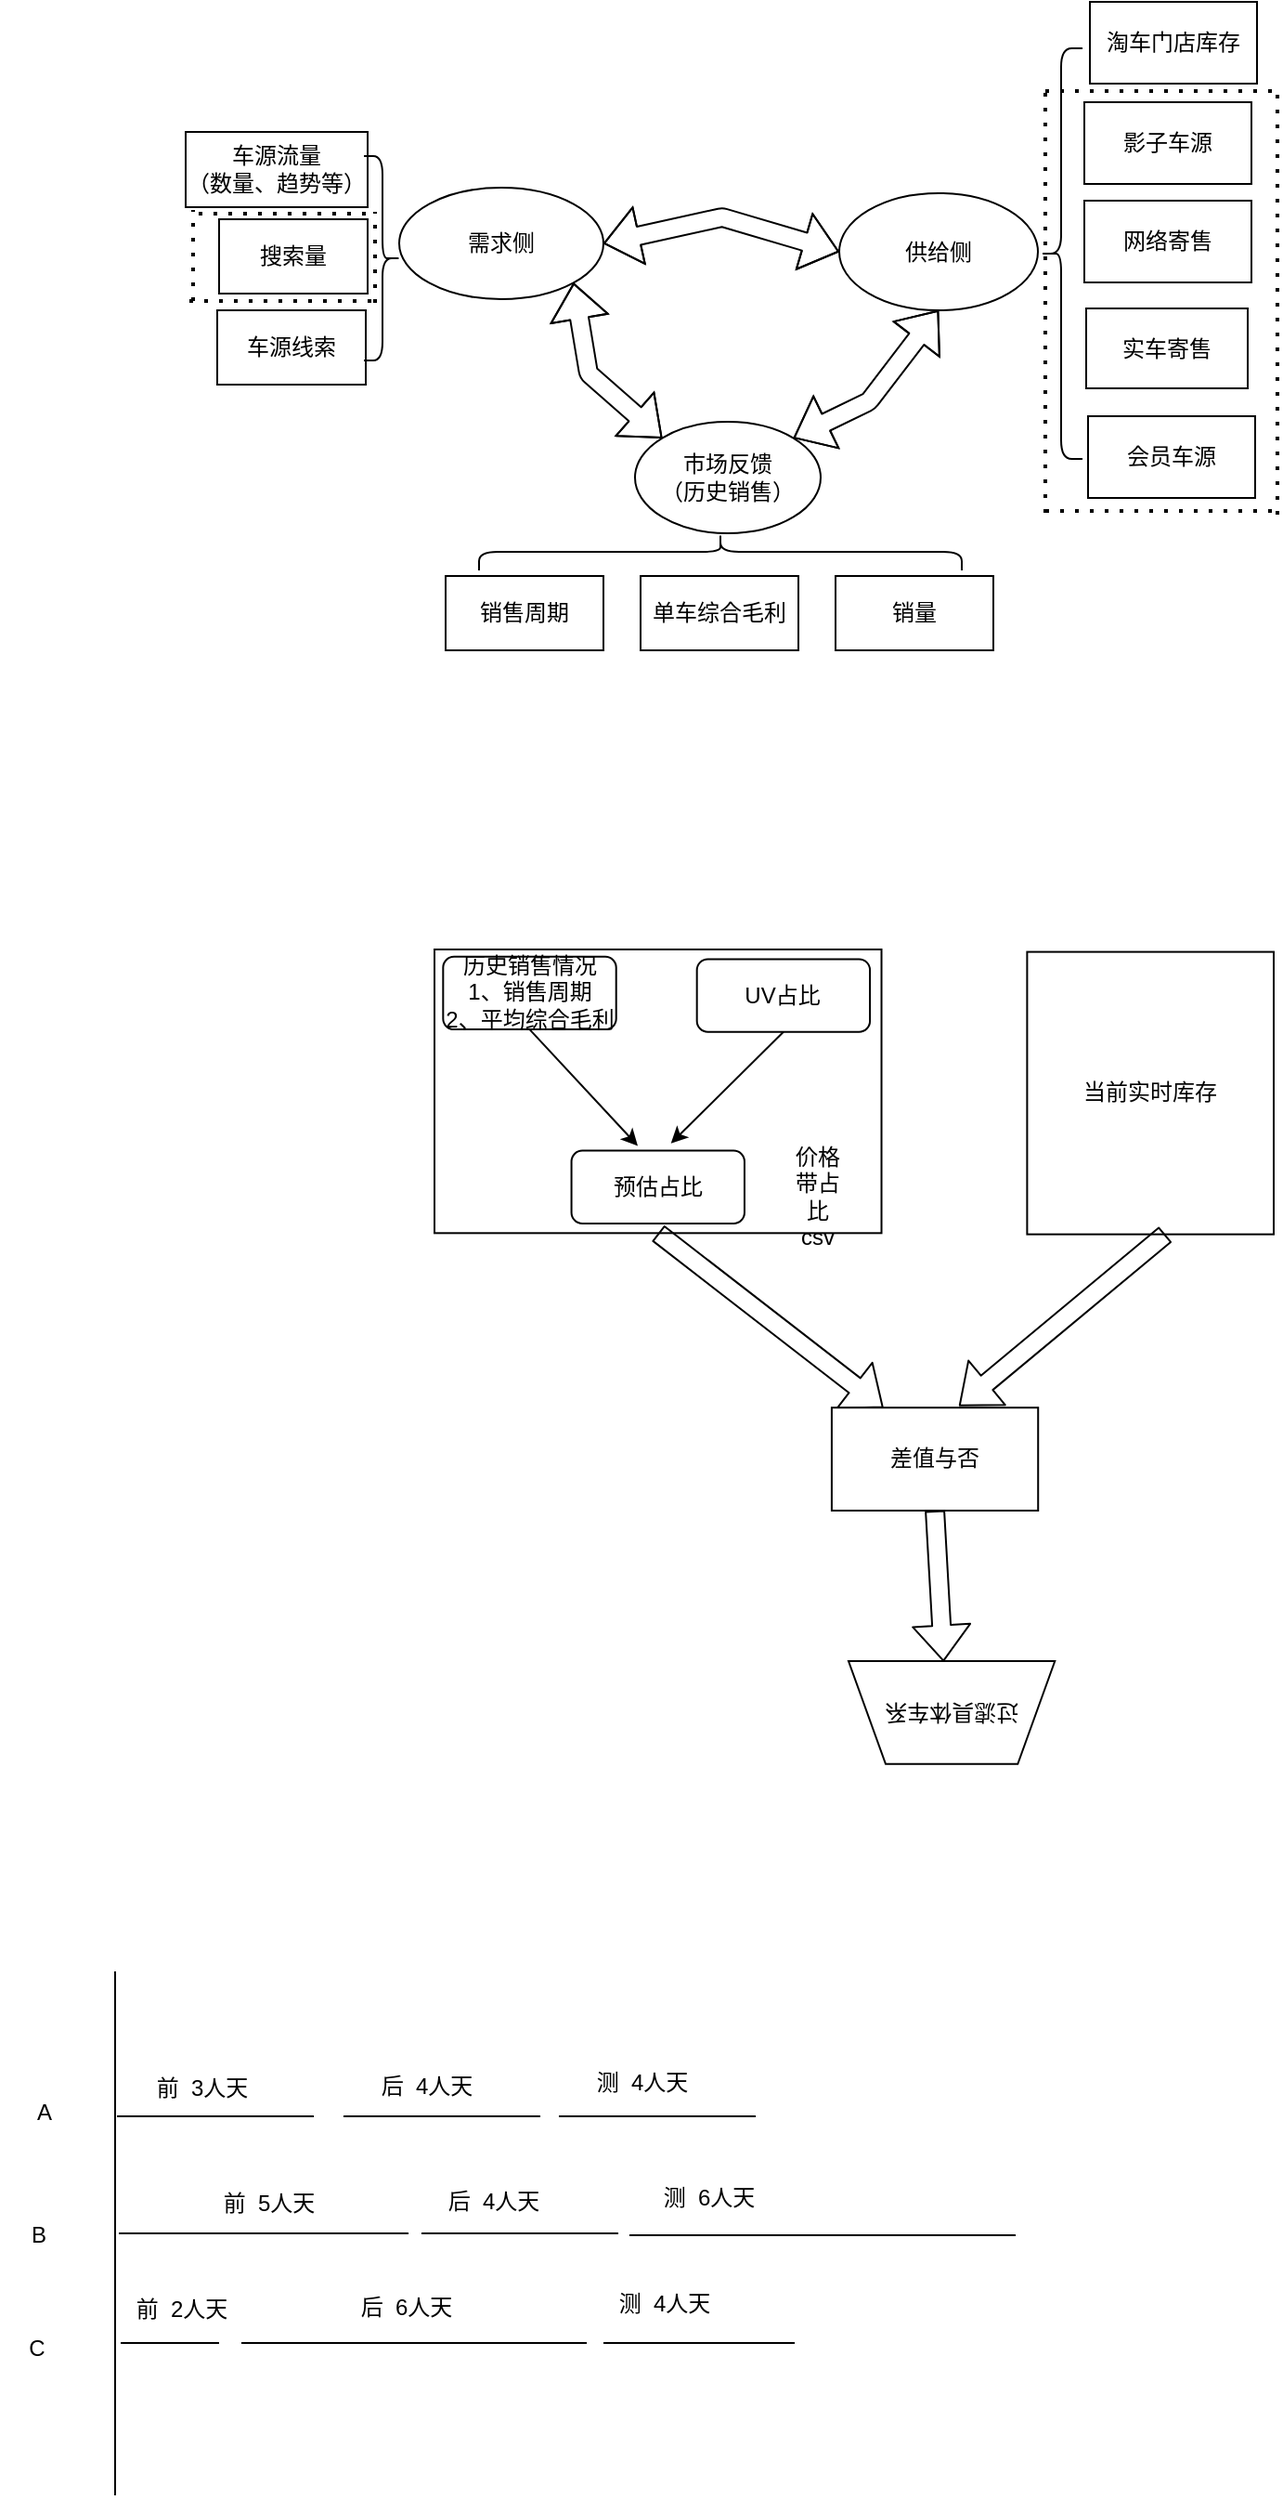<mxfile version="14.5.1" type="github">
  <diagram id="h2JnVIzkqxwsIQfDxEsc" name="Page-1">
    <mxGraphModel dx="806" dy="490" grid="0" gridSize="10" guides="0" tooltips="1" connect="1" arrows="1" fold="1" page="1" pageScale="2" pageWidth="827" pageHeight="1169" math="0" shadow="0">
      <root>
        <mxCell id="0" />
        <mxCell id="1" parent="0" />
        <mxCell id="4rzljkEA9-k4ee4jPkZl-1" value="需求侧" style="ellipse;whiteSpace=wrap;html=1;" parent="1" vertex="1">
          <mxGeometry x="324" y="259" width="110" height="60" as="geometry" />
        </mxCell>
        <mxCell id="4rzljkEA9-k4ee4jPkZl-2" value="市场反馈&lt;br&gt;（历史销售）" style="ellipse;whiteSpace=wrap;html=1;" parent="1" vertex="1">
          <mxGeometry x="451" y="385" width="100" height="60" as="geometry" />
        </mxCell>
        <mxCell id="4rzljkEA9-k4ee4jPkZl-3" value="车源线索" style="rounded=0;whiteSpace=wrap;html=1;" parent="1" vertex="1">
          <mxGeometry x="226" y="325" width="80" height="40" as="geometry" />
        </mxCell>
        <mxCell id="4rzljkEA9-k4ee4jPkZl-4" value="车源流量&lt;br&gt;（数量、趋势等）" style="rounded=0;whiteSpace=wrap;html=1;" parent="1" vertex="1">
          <mxGeometry x="209" y="229" width="98" height="40.5" as="geometry" />
        </mxCell>
        <mxCell id="4rzljkEA9-k4ee4jPkZl-9" value="销量" style="rounded=0;whiteSpace=wrap;html=1;" parent="1" vertex="1">
          <mxGeometry x="559" y="468" width="85" height="40" as="geometry" />
        </mxCell>
        <mxCell id="4rzljkEA9-k4ee4jPkZl-10" value="单车综合毛利" style="rounded=0;whiteSpace=wrap;html=1;" parent="1" vertex="1">
          <mxGeometry x="454" y="468" width="85" height="40" as="geometry" />
        </mxCell>
        <mxCell id="4rzljkEA9-k4ee4jPkZl-11" value="销售周期" style="rounded=0;whiteSpace=wrap;html=1;" parent="1" vertex="1">
          <mxGeometry x="349" y="468" width="85" height="40" as="geometry" />
        </mxCell>
        <mxCell id="DKgyzTSYNXg1ywMiP4eZ-1" value="供给侧" style="ellipse;whiteSpace=wrap;html=1;" parent="1" vertex="1">
          <mxGeometry x="561" y="262" width="107" height="63" as="geometry" />
        </mxCell>
        <mxCell id="DKgyzTSYNXg1ywMiP4eZ-2" value="淘车门店库存" style="rounded=0;whiteSpace=wrap;html=1;" parent="1" vertex="1">
          <mxGeometry x="696" y="159" width="90" height="44" as="geometry" />
        </mxCell>
        <mxCell id="DKgyzTSYNXg1ywMiP4eZ-3" value="会员车源" style="rounded=0;whiteSpace=wrap;html=1;" parent="1" vertex="1">
          <mxGeometry x="695" y="382" width="90" height="44" as="geometry" />
        </mxCell>
        <mxCell id="DKgyzTSYNXg1ywMiP4eZ-4" value="影子车源" style="rounded=0;whiteSpace=wrap;html=1;" parent="1" vertex="1">
          <mxGeometry x="693" y="213" width="90" height="44" as="geometry" />
        </mxCell>
        <mxCell id="DKgyzTSYNXg1ywMiP4eZ-8" value="网络寄售" style="rounded=0;whiteSpace=wrap;html=1;" parent="1" vertex="1">
          <mxGeometry x="693" y="266" width="90" height="44" as="geometry" />
        </mxCell>
        <mxCell id="DKgyzTSYNXg1ywMiP4eZ-18" value="实车寄售" style="rounded=0;whiteSpace=wrap;html=1;" parent="1" vertex="1">
          <mxGeometry x="694" y="324" width="87" height="43" as="geometry" />
        </mxCell>
        <mxCell id="DKgyzTSYNXg1ywMiP4eZ-25" value="" style="shape=flexArrow;endArrow=classic;startArrow=classic;html=1;entryX=0;entryY=0.5;entryDx=0;entryDy=0;exitX=1;exitY=0.5;exitDx=0;exitDy=0;" parent="1" source="4rzljkEA9-k4ee4jPkZl-1" target="DKgyzTSYNXg1ywMiP4eZ-1" edge="1">
          <mxGeometry width="50" height="50" relative="1" as="geometry">
            <mxPoint x="399" y="286" as="sourcePoint" />
            <mxPoint x="476.5" y="242" as="targetPoint" />
            <Array as="points">
              <mxPoint x="498" y="275" />
            </Array>
          </mxGeometry>
        </mxCell>
        <mxCell id="DKgyzTSYNXg1ywMiP4eZ-28" value="" style="shape=flexArrow;endArrow=classic;startArrow=classic;html=1;entryX=0;entryY=0;entryDx=0;entryDy=0;exitX=1;exitY=1;exitDx=0;exitDy=0;" parent="1" source="4rzljkEA9-k4ee4jPkZl-1" target="4rzljkEA9-k4ee4jPkZl-2" edge="1">
          <mxGeometry width="50" height="50" relative="1" as="geometry">
            <mxPoint x="444" y="299" as="sourcePoint" />
            <mxPoint x="571" y="301" as="targetPoint" />
            <Array as="points">
              <mxPoint x="426" y="359" />
            </Array>
          </mxGeometry>
        </mxCell>
        <mxCell id="DKgyzTSYNXg1ywMiP4eZ-29" value="" style="shape=flexArrow;endArrow=classic;startArrow=classic;html=1;entryX=0.5;entryY=1;entryDx=0;entryDy=0;exitX=1;exitY=0;exitDx=0;exitDy=0;" parent="1" source="4rzljkEA9-k4ee4jPkZl-2" target="DKgyzTSYNXg1ywMiP4eZ-1" edge="1">
          <mxGeometry width="50" height="50" relative="1" as="geometry">
            <mxPoint x="454" y="309" as="sourcePoint" />
            <mxPoint x="581" y="311" as="targetPoint" />
            <Array as="points">
              <mxPoint x="577" y="374" />
            </Array>
          </mxGeometry>
        </mxCell>
        <mxCell id="DKgyzTSYNXg1ywMiP4eZ-30" value="" style="shape=curlyBracket;whiteSpace=wrap;html=1;rounded=1;rotation=90;" parent="1" vertex="1">
          <mxGeometry x="487" y="325" width="20" height="260" as="geometry" />
        </mxCell>
        <mxCell id="DKgyzTSYNXg1ywMiP4eZ-31" value="" style="shape=curlyBracket;whiteSpace=wrap;html=1;rounded=1;" parent="1" vertex="1">
          <mxGeometry x="669" y="184" width="23" height="221" as="geometry" />
        </mxCell>
        <mxCell id="DKgyzTSYNXg1ywMiP4eZ-32" value="" style="shape=curlyBracket;whiteSpace=wrap;html=1;rounded=1;rotation=-180;" parent="1" vertex="1">
          <mxGeometry x="305" y="242" width="20" height="110" as="geometry" />
        </mxCell>
        <mxCell id="qvE1DPQwKhjnJPEe9cQu-2" value="" style="endArrow=none;dashed=1;html=1;dashPattern=1 3;strokeWidth=2;" parent="1" edge="1">
          <mxGeometry width="50" height="50" relative="1" as="geometry">
            <mxPoint x="672" y="434" as="sourcePoint" />
            <mxPoint x="672" y="205" as="targetPoint" />
          </mxGeometry>
        </mxCell>
        <mxCell id="qvE1DPQwKhjnJPEe9cQu-3" value="" style="endArrow=none;dashed=1;html=1;dashPattern=1 3;strokeWidth=2;" parent="1" edge="1">
          <mxGeometry width="50" height="50" relative="1" as="geometry">
            <mxPoint x="672" y="433" as="sourcePoint" />
            <mxPoint x="797" y="433" as="targetPoint" />
          </mxGeometry>
        </mxCell>
        <mxCell id="qvE1DPQwKhjnJPEe9cQu-4" value="" style="endArrow=none;dashed=1;html=1;dashPattern=1 3;strokeWidth=2;" parent="1" edge="1">
          <mxGeometry width="50" height="50" relative="1" as="geometry">
            <mxPoint x="797" y="435" as="sourcePoint" />
            <mxPoint x="797" y="206" as="targetPoint" />
          </mxGeometry>
        </mxCell>
        <mxCell id="qvE1DPQwKhjnJPEe9cQu-6" value="" style="endArrow=none;dashed=1;html=1;dashPattern=1 3;strokeWidth=2;" parent="1" edge="1">
          <mxGeometry width="50" height="50" relative="1" as="geometry">
            <mxPoint x="672" y="207" as="sourcePoint" />
            <mxPoint x="797" y="207" as="targetPoint" />
          </mxGeometry>
        </mxCell>
        <mxCell id="YF1DhfX-Kx2zVQ6WggtQ-1" value="搜索量" style="rounded=0;whiteSpace=wrap;html=1;" parent="1" vertex="1">
          <mxGeometry x="227" y="276" width="80" height="40" as="geometry" />
        </mxCell>
        <mxCell id="YF1DhfX-Kx2zVQ6WggtQ-2" value="" style="endArrow=none;dashed=1;html=1;dashPattern=1 3;strokeWidth=2;" parent="1" edge="1">
          <mxGeometry width="50" height="50" relative="1" as="geometry">
            <mxPoint x="213" y="320" as="sourcePoint" />
            <mxPoint x="213" y="271" as="targetPoint" />
          </mxGeometry>
        </mxCell>
        <mxCell id="YF1DhfX-Kx2zVQ6WggtQ-3" value="" style="endArrow=none;dashed=1;html=1;dashPattern=1 3;strokeWidth=2;" parent="1" edge="1">
          <mxGeometry width="50" height="50" relative="1" as="geometry">
            <mxPoint x="216" y="273" as="sourcePoint" />
            <mxPoint x="312" y="273" as="targetPoint" />
          </mxGeometry>
        </mxCell>
        <mxCell id="YF1DhfX-Kx2zVQ6WggtQ-4" value="" style="endArrow=none;dashed=1;html=1;dashPattern=1 3;strokeWidth=2;" parent="1" edge="1">
          <mxGeometry width="50" height="50" relative="1" as="geometry">
            <mxPoint x="309" y="320" as="sourcePoint" />
            <mxPoint x="211" y="320" as="targetPoint" />
          </mxGeometry>
        </mxCell>
        <mxCell id="YF1DhfX-Kx2zVQ6WggtQ-5" value="" style="endArrow=none;dashed=1;html=1;dashPattern=1 3;strokeWidth=2;" parent="1" edge="1">
          <mxGeometry width="50" height="50" relative="1" as="geometry">
            <mxPoint x="311" y="321" as="sourcePoint" />
            <mxPoint x="311" y="272" as="targetPoint" />
          </mxGeometry>
        </mxCell>
        <mxCell id="kHVffpVzSkyTYF5VaRNM-18" value="" style="group" parent="1" vertex="1" connectable="0">
          <mxGeometry x="343" y="669" width="452" height="435" as="geometry" />
        </mxCell>
        <mxCell id="kHVffpVzSkyTYF5VaRNM-12" value="" style="group" parent="kHVffpVzSkyTYF5VaRNM-18" vertex="1" connectable="0">
          <mxGeometry width="452" height="153.312" as="geometry" />
        </mxCell>
        <mxCell id="kHVffpVzSkyTYF5VaRNM-7" value="" style="rounded=0;whiteSpace=wrap;html=1;" parent="kHVffpVzSkyTYF5VaRNM-12" vertex="1">
          <mxGeometry width="240.756" height="152.66" as="geometry" />
        </mxCell>
        <mxCell id="kHVffpVzSkyTYF5VaRNM-1" value="历史销售情况&lt;br&gt;1、销售周期&lt;br&gt;2、平均综合毛利" style="rounded=1;whiteSpace=wrap;html=1;" parent="kHVffpVzSkyTYF5VaRNM-12" vertex="1">
          <mxGeometry x="4.66" y="3.914" width="93.196" height="39.144" as="geometry" />
        </mxCell>
        <mxCell id="kHVffpVzSkyTYF5VaRNM-2" value="UV占比&lt;br&gt;" style="rounded=1;whiteSpace=wrap;html=1;" parent="kHVffpVzSkyTYF5VaRNM-12" vertex="1">
          <mxGeometry x="141.347" y="5.219" width="93.196" height="39.144" as="geometry" />
        </mxCell>
        <mxCell id="kHVffpVzSkyTYF5VaRNM-3" value="" style="endArrow=classic;html=1;exitX=0.5;exitY=1;exitDx=0;exitDy=0;" parent="kHVffpVzSkyTYF5VaRNM-12" source="kHVffpVzSkyTYF5VaRNM-1" edge="1">
          <mxGeometry width="50" height="50" relative="1" as="geometry">
            <mxPoint x="52.811" y="103.73" as="sourcePoint" />
            <mxPoint x="109.505" y="105.687" as="targetPoint" />
          </mxGeometry>
        </mxCell>
        <mxCell id="kHVffpVzSkyTYF5VaRNM-4" value="" style="endArrow=classic;html=1;exitX=0.5;exitY=1;exitDx=0;exitDy=0;" parent="kHVffpVzSkyTYF5VaRNM-12" source="kHVffpVzSkyTYF5VaRNM-2" edge="1">
          <mxGeometry width="50" height="50" relative="1" as="geometry">
            <mxPoint x="60.577" y="110.254" as="sourcePoint" />
            <mxPoint x="127.368" y="104.383" as="targetPoint" />
          </mxGeometry>
        </mxCell>
        <mxCell id="kHVffpVzSkyTYF5VaRNM-5" value="预估占比" style="rounded=1;whiteSpace=wrap;html=1;" parent="kHVffpVzSkyTYF5VaRNM-12" vertex="1">
          <mxGeometry x="73.78" y="108.297" width="93.196" height="39.144" as="geometry" />
        </mxCell>
        <mxCell id="kHVffpVzSkyTYF5VaRNM-8" value="价格带占比csv" style="text;html=1;strokeColor=none;fillColor=none;align=center;verticalAlign=middle;whiteSpace=wrap;rounded=0;" parent="kHVffpVzSkyTYF5VaRNM-12" vertex="1">
          <mxGeometry x="191.052" y="126.564" width="31.065" height="13.048" as="geometry" />
        </mxCell>
        <mxCell id="kHVffpVzSkyTYF5VaRNM-9" value="当前实时库存" style="rounded=0;whiteSpace=wrap;html=1;" parent="kHVffpVzSkyTYF5VaRNM-12" vertex="1">
          <mxGeometry x="319.196" y="1.305" width="132.804" height="152.007" as="geometry" />
        </mxCell>
        <mxCell id="kHVffpVzSkyTYF5VaRNM-13" value="" style="shape=flexArrow;endArrow=classic;html=1;exitX=0.5;exitY=1;exitDx=0;exitDy=0;entryX=0.25;entryY=0;entryDx=0;entryDy=0;" parent="kHVffpVzSkyTYF5VaRNM-18" source="kHVffpVzSkyTYF5VaRNM-7" target="kHVffpVzSkyTYF5VaRNM-15" edge="1">
          <mxGeometry width="50" height="50" relative="1" as="geometry">
            <mxPoint x="92.623" y="253.981" as="sourcePoint" />
            <mxPoint x="258.418" y="241.975" as="targetPoint" />
          </mxGeometry>
        </mxCell>
        <mxCell id="kHVffpVzSkyTYF5VaRNM-14" value="" style="shape=flexArrow;endArrow=classic;html=1;exitX=0.561;exitY=1;exitDx=0;exitDy=0;exitPerimeter=0;" parent="kHVffpVzSkyTYF5VaRNM-18" source="kHVffpVzSkyTYF5VaRNM-9" edge="1">
          <mxGeometry width="50" height="50" relative="1" as="geometry">
            <mxPoint x="316.77" y="274.299" as="sourcePoint" />
            <mxPoint x="282.5" y="245.669" as="targetPoint" />
          </mxGeometry>
        </mxCell>
        <mxCell id="kHVffpVzSkyTYF5VaRNM-15" value="差值与否" style="rounded=0;whiteSpace=wrap;html=1;" parent="kHVffpVzSkyTYF5VaRNM-18" vertex="1">
          <mxGeometry x="213.959" y="246.592" width="111.148" height="55.414" as="geometry" />
        </mxCell>
        <mxCell id="kHVffpVzSkyTYF5VaRNM-16" value="" style="shape=flexArrow;endArrow=classic;html=1;exitX=0.5;exitY=1;exitDx=0;exitDy=0;" parent="kHVffpVzSkyTYF5VaRNM-18" source="kHVffpVzSkyTYF5VaRNM-15" edge="1">
          <mxGeometry width="50" height="50" relative="1" as="geometry">
            <mxPoint x="255.639" y="417.452" as="sourcePoint" />
            <mxPoint x="274.164" y="383.28" as="targetPoint" />
          </mxGeometry>
        </mxCell>
        <mxCell id="kHVffpVzSkyTYF5VaRNM-17" value="过滤具体车系" style="shape=trapezoid;perimeter=trapezoidPerimeter;whiteSpace=wrap;html=1;fixedSize=1;rotation=-180;" parent="kHVffpVzSkyTYF5VaRNM-18" vertex="1">
          <mxGeometry x="223.003" y="382.996" width="111.148" height="55.414" as="geometry" />
        </mxCell>
        <mxCell id="9puYJbZPL1dWpOnrDE48-1" value="" style="endArrow=none;html=1;" edge="1" parent="1">
          <mxGeometry width="50" height="50" relative="1" as="geometry">
            <mxPoint x="171" y="1501" as="sourcePoint" />
            <mxPoint x="171" y="1219" as="targetPoint" />
          </mxGeometry>
        </mxCell>
        <mxCell id="9puYJbZPL1dWpOnrDE48-2" value="" style="endArrow=none;html=1;" edge="1" parent="1">
          <mxGeometry width="50" height="50" relative="1" as="geometry">
            <mxPoint x="172" y="1297" as="sourcePoint" />
            <mxPoint x="278" y="1297" as="targetPoint" />
          </mxGeometry>
        </mxCell>
        <mxCell id="9puYJbZPL1dWpOnrDE48-3" value="" style="endArrow=none;html=1;" edge="1" parent="1">
          <mxGeometry width="50" height="50" relative="1" as="geometry">
            <mxPoint x="294" y="1297" as="sourcePoint" />
            <mxPoint x="400" y="1297" as="targetPoint" />
          </mxGeometry>
        </mxCell>
        <mxCell id="9puYJbZPL1dWpOnrDE48-4" value="" style="endArrow=none;html=1;" edge="1" parent="1">
          <mxGeometry width="50" height="50" relative="1" as="geometry">
            <mxPoint x="410" y="1297" as="sourcePoint" />
            <mxPoint x="516" y="1297" as="targetPoint" />
          </mxGeometry>
        </mxCell>
        <mxCell id="9puYJbZPL1dWpOnrDE48-5" value="" style="endArrow=none;html=1;" edge="1" parent="1">
          <mxGeometry width="50" height="50" relative="1" as="geometry">
            <mxPoint x="173" y="1360" as="sourcePoint" />
            <mxPoint x="329" y="1360" as="targetPoint" />
          </mxGeometry>
        </mxCell>
        <mxCell id="9puYJbZPL1dWpOnrDE48-6" value="" style="endArrow=none;html=1;" edge="1" parent="1">
          <mxGeometry width="50" height="50" relative="1" as="geometry">
            <mxPoint x="336" y="1360" as="sourcePoint" />
            <mxPoint x="442" y="1360" as="targetPoint" />
          </mxGeometry>
        </mxCell>
        <mxCell id="9puYJbZPL1dWpOnrDE48-7" value="" style="endArrow=none;html=1;" edge="1" parent="1">
          <mxGeometry width="50" height="50" relative="1" as="geometry">
            <mxPoint x="448" y="1361" as="sourcePoint" />
            <mxPoint x="656" y="1361" as="targetPoint" />
          </mxGeometry>
        </mxCell>
        <mxCell id="9puYJbZPL1dWpOnrDE48-8" value="" style="endArrow=none;html=1;" edge="1" parent="1">
          <mxGeometry width="50" height="50" relative="1" as="geometry">
            <mxPoint x="174" y="1419" as="sourcePoint" />
            <mxPoint x="227" y="1419" as="targetPoint" />
          </mxGeometry>
        </mxCell>
        <mxCell id="9puYJbZPL1dWpOnrDE48-9" value="" style="endArrow=none;html=1;" edge="1" parent="1">
          <mxGeometry width="50" height="50" relative="1" as="geometry">
            <mxPoint x="239" y="1419" as="sourcePoint" />
            <mxPoint x="425" y="1419" as="targetPoint" />
          </mxGeometry>
        </mxCell>
        <mxCell id="9puYJbZPL1dWpOnrDE48-10" value="" style="endArrow=none;html=1;" edge="1" parent="1">
          <mxGeometry width="50" height="50" relative="1" as="geometry">
            <mxPoint x="434" y="1419" as="sourcePoint" />
            <mxPoint x="537" y="1419" as="targetPoint" />
          </mxGeometry>
        </mxCell>
        <mxCell id="9puYJbZPL1dWpOnrDE48-11" value="A" style="text;html=1;strokeColor=none;fillColor=none;align=center;verticalAlign=middle;whiteSpace=wrap;rounded=0;" vertex="1" parent="1">
          <mxGeometry x="113" y="1285" width="40" height="20" as="geometry" />
        </mxCell>
        <mxCell id="9puYJbZPL1dWpOnrDE48-12" value="B" style="text;html=1;strokeColor=none;fillColor=none;align=center;verticalAlign=middle;whiteSpace=wrap;rounded=0;" vertex="1" parent="1">
          <mxGeometry x="110" y="1351" width="40" height="20" as="geometry" />
        </mxCell>
        <mxCell id="9puYJbZPL1dWpOnrDE48-13" value="C" style="text;html=1;strokeColor=none;fillColor=none;align=center;verticalAlign=middle;whiteSpace=wrap;rounded=0;" vertex="1" parent="1">
          <mxGeometry x="109" y="1412" width="40" height="20" as="geometry" />
        </mxCell>
        <mxCell id="9puYJbZPL1dWpOnrDE48-14" value="前&amp;nbsp; 3人天" style="text;html=1;strokeColor=none;fillColor=none;align=center;verticalAlign=middle;whiteSpace=wrap;rounded=0;" vertex="1" parent="1">
          <mxGeometry x="188" y="1272" width="60" height="20" as="geometry" />
        </mxCell>
        <mxCell id="9puYJbZPL1dWpOnrDE48-15" value="后&amp;nbsp; 4人天" style="text;html=1;strokeColor=none;fillColor=none;align=center;verticalAlign=middle;whiteSpace=wrap;rounded=0;" vertex="1" parent="1">
          <mxGeometry x="309" y="1271" width="60" height="20" as="geometry" />
        </mxCell>
        <mxCell id="9puYJbZPL1dWpOnrDE48-16" value="测&amp;nbsp; 4人天" style="text;html=1;strokeColor=none;fillColor=none;align=center;verticalAlign=middle;whiteSpace=wrap;rounded=0;" vertex="1" parent="1">
          <mxGeometry x="425" y="1269" width="60" height="20" as="geometry" />
        </mxCell>
        <mxCell id="9puYJbZPL1dWpOnrDE48-17" value="前&amp;nbsp; 5人天" style="text;html=1;strokeColor=none;fillColor=none;align=center;verticalAlign=middle;whiteSpace=wrap;rounded=0;" vertex="1" parent="1">
          <mxGeometry x="224" y="1334" width="60" height="20" as="geometry" />
        </mxCell>
        <mxCell id="9puYJbZPL1dWpOnrDE48-18" value="后&amp;nbsp; 4人天" style="text;html=1;strokeColor=none;fillColor=none;align=center;verticalAlign=middle;whiteSpace=wrap;rounded=0;" vertex="1" parent="1">
          <mxGeometry x="345" y="1333" width="60" height="20" as="geometry" />
        </mxCell>
        <mxCell id="9puYJbZPL1dWpOnrDE48-19" value="测&amp;nbsp; 6人天" style="text;html=1;strokeColor=none;fillColor=none;align=center;verticalAlign=middle;whiteSpace=wrap;rounded=0;" vertex="1" parent="1">
          <mxGeometry x="461" y="1331" width="60" height="20" as="geometry" />
        </mxCell>
        <mxCell id="9puYJbZPL1dWpOnrDE48-20" value="前&amp;nbsp; 2人天" style="text;html=1;strokeColor=none;fillColor=none;align=center;verticalAlign=middle;whiteSpace=wrap;rounded=0;" vertex="1" parent="1">
          <mxGeometry x="177" y="1391" width="60" height="20" as="geometry" />
        </mxCell>
        <mxCell id="9puYJbZPL1dWpOnrDE48-21" value="后&amp;nbsp; 6人天" style="text;html=1;strokeColor=none;fillColor=none;align=center;verticalAlign=middle;whiteSpace=wrap;rounded=0;" vertex="1" parent="1">
          <mxGeometry x="298" y="1390" width="60" height="20" as="geometry" />
        </mxCell>
        <mxCell id="9puYJbZPL1dWpOnrDE48-22" value="测&amp;nbsp; 4人天" style="text;html=1;strokeColor=none;fillColor=none;align=center;verticalAlign=middle;whiteSpace=wrap;rounded=0;" vertex="1" parent="1">
          <mxGeometry x="437" y="1388" width="60" height="20" as="geometry" />
        </mxCell>
      </root>
    </mxGraphModel>
  </diagram>
</mxfile>
